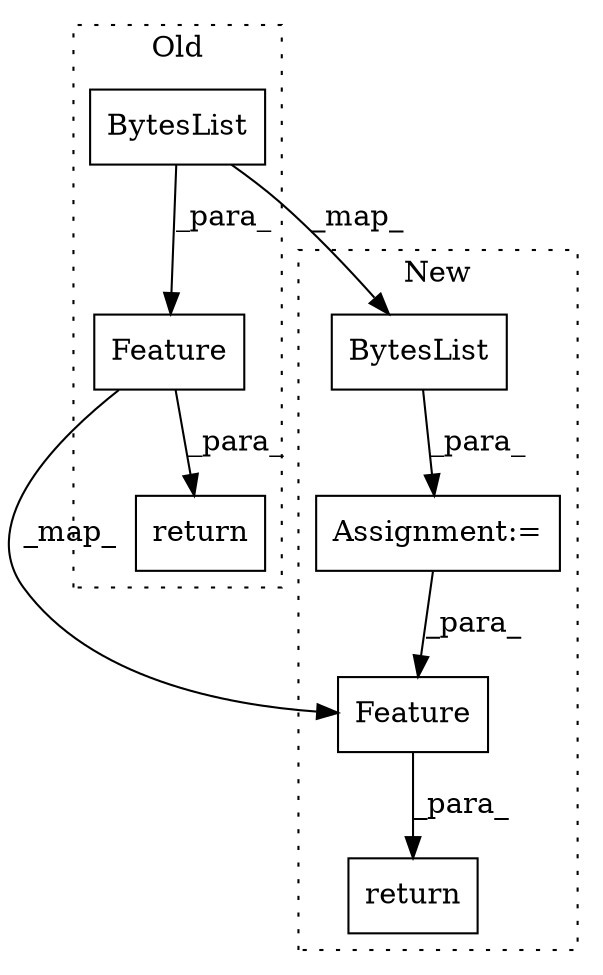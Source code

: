 digraph G {
subgraph cluster0 {
1 [label="Feature" a="32" s="125,188" l="8,1" shape="box"];
4 [label="return" a="41" s="101" l="7" shape="box"];
6 [label="BytesList" a="32" s="150,187" l="10,1" shape="box"];
label = "Old";
style="dotted";
}
subgraph cluster1 {
2 [label="Feature" a="32" s="217,235" l="8,1" shape="box"];
3 [label="Assignment:=" a="7" s="131" l="1" shape="box"];
5 [label="return" a="41" s="193" l="7" shape="box"];
7 [label="BytesList" a="32" s="149,186" l="10,1" shape="box"];
label = "New";
style="dotted";
}
1 -> 2 [label="_map_"];
1 -> 4 [label="_para_"];
2 -> 5 [label="_para_"];
3 -> 2 [label="_para_"];
6 -> 7 [label="_map_"];
6 -> 1 [label="_para_"];
7 -> 3 [label="_para_"];
}